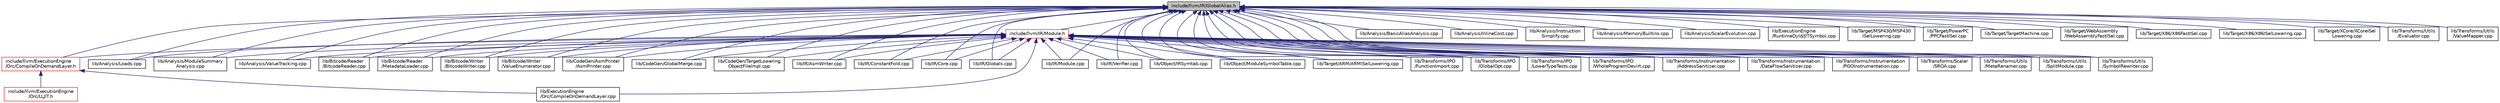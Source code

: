 digraph "include/llvm/IR/GlobalAlias.h"
{
 // LATEX_PDF_SIZE
  bgcolor="transparent";
  edge [fontname="Helvetica",fontsize="10",labelfontname="Helvetica",labelfontsize="10"];
  node [fontname="Helvetica",fontsize="10",shape="box"];
  Node1 [label="include/llvm/IR/GlobalAlias.h",height=0.2,width=0.4,color="black", fillcolor="grey75", style="filled", fontcolor="black",tooltip=" "];
  Node1 -> Node2 [dir="back",color="midnightblue",fontsize="10",style="solid",fontname="Helvetica"];
  Node2 [label="include/llvm/ExecutionEngine\l/Orc/CompileOnDemandLayer.h",height=0.2,width=0.4,color="red",URL="$CompileOnDemandLayer_8h.html",tooltip=" "];
  Node2 -> Node3 [dir="back",color="midnightblue",fontsize="10",style="solid",fontname="Helvetica"];
  Node3 [label="include/llvm/ExecutionEngine\l/Orc/LLJIT.h",height=0.2,width=0.4,color="red",URL="$LLJIT_8h.html",tooltip=" "];
  Node2 -> Node5 [dir="back",color="midnightblue",fontsize="10",style="solid",fontname="Helvetica"];
  Node5 [label="lib/ExecutionEngine\l/Orc/CompileOnDemandLayer.cpp",height=0.2,width=0.4,color="black",URL="$CompileOnDemandLayer_8cpp.html",tooltip=" "];
  Node1 -> Node8 [dir="back",color="midnightblue",fontsize="10",style="solid",fontname="Helvetica"];
  Node8 [label="include/llvm/IR/Module.h",height=0.2,width=0.4,color="red",URL="$Module_8h.html",tooltip="Module.h This file contains the declarations for the Module class."];
  Node8 -> Node2 [dir="back",color="midnightblue",fontsize="10",style="solid",fontname="Helvetica"];
  Node8 -> Node240 [dir="back",color="midnightblue",fontsize="10",style="solid",fontname="Helvetica"];
  Node240 [label="lib/Analysis/Loads.cpp",height=0.2,width=0.4,color="black",URL="$Loads_8cpp.html",tooltip=" "];
  Node8 -> Node1506 [dir="back",color="midnightblue",fontsize="10",style="solid",fontname="Helvetica"];
  Node1506 [label="lib/Analysis/ModuleSummary\lAnalysis.cpp",height=0.2,width=0.4,color="black",URL="$ModuleSummaryAnalysis_8cpp.html",tooltip=" "];
  Node8 -> Node242 [dir="back",color="midnightblue",fontsize="10",style="solid",fontname="Helvetica"];
  Node242 [label="lib/Analysis/ValueTracking.cpp",height=0.2,width=0.4,color="black",URL="$ValueTracking_8cpp.html",tooltip=" "];
  Node8 -> Node1511 [dir="back",color="midnightblue",fontsize="10",style="solid",fontname="Helvetica"];
  Node1511 [label="lib/Bitcode/Reader\l/BitcodeReader.cpp",height=0.2,width=0.4,color="black",URL="$BitcodeReader_8cpp.html",tooltip=" "];
  Node8 -> Node1512 [dir="back",color="midnightblue",fontsize="10",style="solid",fontname="Helvetica"];
  Node1512 [label="lib/Bitcode/Reader\l/MetadataLoader.cpp",height=0.2,width=0.4,color="black",URL="$MetadataLoader_8cpp.html",tooltip=" "];
  Node8 -> Node1522 [dir="back",color="midnightblue",fontsize="10",style="solid",fontname="Helvetica"];
  Node1522 [label="lib/Bitcode/Writer\l/BitcodeWriter.cpp",height=0.2,width=0.4,color="black",URL="$BitcodeWriter_8cpp.html",tooltip=" "];
  Node8 -> Node1750 [dir="back",color="midnightblue",fontsize="10",style="solid",fontname="Helvetica"];
  Node1750 [label="lib/Bitcode/Writer\l/ValueEnumerator.cpp",height=0.2,width=0.4,color="black",URL="$ValueEnumerator_8cpp.html",tooltip=" "];
  Node8 -> Node324 [dir="back",color="midnightblue",fontsize="10",style="solid",fontname="Helvetica"];
  Node324 [label="lib/CodeGen/AsmPrinter\l/AsmPrinter.cpp",height=0.2,width=0.4,color="black",URL="$AsmPrinter_8cpp.html",tooltip=" "];
  Node8 -> Node1747 [dir="back",color="midnightblue",fontsize="10",style="solid",fontname="Helvetica"];
  Node1747 [label="lib/CodeGen/GlobalMerge.cpp",height=0.2,width=0.4,color="black",URL="$GlobalMerge_8cpp.html",tooltip=" "];
  Node8 -> Node1383 [dir="back",color="midnightblue",fontsize="10",style="solid",fontname="Helvetica"];
  Node1383 [label="lib/CodeGen/TargetLowering\lObjectFileImpl.cpp",height=0.2,width=0.4,color="black",URL="$TargetLoweringObjectFileImpl_8cpp.html",tooltip=" "];
  Node8 -> Node5 [dir="back",color="midnightblue",fontsize="10",style="solid",fontname="Helvetica"];
  Node8 -> Node1537 [dir="back",color="midnightblue",fontsize="10",style="solid",fontname="Helvetica"];
  Node1537 [label="lib/IR/AsmWriter.cpp",height=0.2,width=0.4,color="black",URL="$AsmWriter_8cpp.html",tooltip=" "];
  Node8 -> Node1753 [dir="back",color="midnightblue",fontsize="10",style="solid",fontname="Helvetica"];
  Node1753 [label="lib/IR/ConstantFold.cpp",height=0.2,width=0.4,color="black",URL="$ConstantFold_8cpp.html",tooltip=" "];
  Node8 -> Node1459 [dir="back",color="midnightblue",fontsize="10",style="solid",fontname="Helvetica"];
  Node1459 [label="lib/IR/Core.cpp",height=0.2,width=0.4,color="black",URL="$IR_2Core_8cpp.html",tooltip=" "];
  Node8 -> Node1760 [dir="back",color="midnightblue",fontsize="10",style="solid",fontname="Helvetica"];
  Node1760 [label="lib/IR/Globals.cpp",height=0.2,width=0.4,color="black",URL="$Globals_8cpp.html",tooltip=" "];
  Node8 -> Node1768 [dir="back",color="midnightblue",fontsize="10",style="solid",fontname="Helvetica"];
  Node1768 [label="lib/IR/Module.cpp",height=0.2,width=0.4,color="black",URL="$Module_8cpp.html",tooltip=" "];
  Node8 -> Node1500 [dir="back",color="midnightblue",fontsize="10",style="solid",fontname="Helvetica"];
  Node1500 [label="lib/IR/Verifier.cpp",height=0.2,width=0.4,color="black",URL="$Verifier_8cpp.html",tooltip=" "];
  Node8 -> Node1518 [dir="back",color="midnightblue",fontsize="10",style="solid",fontname="Helvetica"];
  Node1518 [label="lib/Object/IRSymtab.cpp",height=0.2,width=0.4,color="black",URL="$IRSymtab_8cpp.html",tooltip=" "];
  Node8 -> Node1775 [dir="back",color="midnightblue",fontsize="10",style="solid",fontname="Helvetica"];
  Node1775 [label="lib/Object/ModuleSymbolTable.cpp",height=0.2,width=0.4,color="black",URL="$ModuleSymbolTable_8cpp.html",tooltip=" "];
  Node8 -> Node71 [dir="back",color="midnightblue",fontsize="10",style="solid",fontname="Helvetica"];
  Node71 [label="lib/Target/ARM/ARMISelLowering.cpp",height=0.2,width=0.4,color="black",URL="$ARMISelLowering_8cpp.html",tooltip=" "];
  Node8 -> Node1279 [dir="back",color="midnightblue",fontsize="10",style="solid",fontname="Helvetica"];
  Node1279 [label="lib/Transforms/IPO\l/FunctionImport.cpp",height=0.2,width=0.4,color="black",URL="$FunctionImport_8cpp.html",tooltip=" "];
  Node8 -> Node1297 [dir="back",color="midnightblue",fontsize="10",style="solid",fontname="Helvetica"];
  Node1297 [label="lib/Transforms/IPO\l/GlobalOpt.cpp",height=0.2,width=0.4,color="black",URL="$GlobalOpt_8cpp.html",tooltip=" "];
  Node8 -> Node1474 [dir="back",color="midnightblue",fontsize="10",style="solid",fontname="Helvetica"];
  Node1474 [label="lib/Transforms/IPO\l/LowerTypeTests.cpp",height=0.2,width=0.4,color="black",URL="$LowerTypeTests_8cpp.html",tooltip=" "];
  Node8 -> Node220 [dir="back",color="midnightblue",fontsize="10",style="solid",fontname="Helvetica"];
  Node220 [label="lib/Transforms/IPO\l/WholeProgramDevirt.cpp",height=0.2,width=0.4,color="black",URL="$WholeProgramDevirt_8cpp.html",tooltip=" "];
  Node8 -> Node1311 [dir="back",color="midnightblue",fontsize="10",style="solid",fontname="Helvetica"];
  Node1311 [label="lib/Transforms/Instrumentation\l/AddressSanitizer.cpp",height=0.2,width=0.4,color="black",URL="$AddressSanitizer_8cpp.html",tooltip=" "];
  Node8 -> Node1312 [dir="back",color="midnightblue",fontsize="10",style="solid",fontname="Helvetica"];
  Node1312 [label="lib/Transforms/Instrumentation\l/DataFlowSanitizer.cpp",height=0.2,width=0.4,color="black",URL="$DataFlowSanitizer_8cpp.html",tooltip="This file is a part of DataFlowSanitizer, a generalised dynamic data flow analysis."];
  Node8 -> Node1479 [dir="back",color="midnightblue",fontsize="10",style="solid",fontname="Helvetica"];
  Node1479 [label="lib/Transforms/Instrumentation\l/PGOInstrumentation.cpp",height=0.2,width=0.4,color="black",URL="$PGOInstrumentation_8cpp.html",tooltip=" "];
  Node8 -> Node173 [dir="back",color="midnightblue",fontsize="10",style="solid",fontname="Helvetica"];
  Node173 [label="lib/Transforms/Scalar\l/SROA.cpp",height=0.2,width=0.4,color="black",URL="$SROA_8cpp.html",tooltip="This transformation implements the well known scalar replacement of aggregates transformation."];
  Node8 -> Node1380 [dir="back",color="midnightblue",fontsize="10",style="solid",fontname="Helvetica"];
  Node1380 [label="lib/Transforms/Utils\l/MetaRenamer.cpp",height=0.2,width=0.4,color="black",URL="$MetaRenamer_8cpp.html",tooltip=" "];
  Node8 -> Node1287 [dir="back",color="midnightblue",fontsize="10",style="solid",fontname="Helvetica"];
  Node1287 [label="lib/Transforms/Utils\l/SplitModule.cpp",height=0.2,width=0.4,color="black",URL="$SplitModule_8cpp.html",tooltip=" "];
  Node8 -> Node1733 [dir="back",color="midnightblue",fontsize="10",style="solid",fontname="Helvetica"];
  Node1733 [label="lib/Transforms/Utils\l/SymbolRewriter.cpp",height=0.2,width=0.4,color="black",URL="$SymbolRewriter_8cpp.html",tooltip=" "];
  Node1 -> Node214 [dir="back",color="midnightblue",fontsize="10",style="solid",fontname="Helvetica"];
  Node214 [label="lib/Analysis/BasicAliasAnalysis.cpp",height=0.2,width=0.4,color="black",URL="$BasicAliasAnalysis_8cpp.html",tooltip=" "];
  Node1 -> Node1498 [dir="back",color="midnightblue",fontsize="10",style="solid",fontname="Helvetica"];
  Node1498 [label="lib/Analysis/InlineCost.cpp",height=0.2,width=0.4,color="black",URL="$InlineCost_8cpp.html",tooltip=" "];
  Node1 -> Node65 [dir="back",color="midnightblue",fontsize="10",style="solid",fontname="Helvetica"];
  Node65 [label="lib/Analysis/Instruction\lSimplify.cpp",height=0.2,width=0.4,color="black",URL="$InstructionSimplify_8cpp.html",tooltip=" "];
  Node1 -> Node240 [dir="back",color="midnightblue",fontsize="10",style="solid",fontname="Helvetica"];
  Node1 -> Node1357 [dir="back",color="midnightblue",fontsize="10",style="solid",fontname="Helvetica"];
  Node1357 [label="lib/Analysis/MemoryBuiltins.cpp",height=0.2,width=0.4,color="black",URL="$MemoryBuiltins_8cpp.html",tooltip=" "];
  Node1 -> Node1506 [dir="back",color="midnightblue",fontsize="10",style="solid",fontname="Helvetica"];
  Node1 -> Node1370 [dir="back",color="midnightblue",fontsize="10",style="solid",fontname="Helvetica"];
  Node1370 [label="lib/Analysis/ScalarEvolution.cpp",height=0.2,width=0.4,color="black",URL="$ScalarEvolution_8cpp.html",tooltip=" "];
  Node1 -> Node242 [dir="back",color="midnightblue",fontsize="10",style="solid",fontname="Helvetica"];
  Node1 -> Node1511 [dir="back",color="midnightblue",fontsize="10",style="solid",fontname="Helvetica"];
  Node1 -> Node1512 [dir="back",color="midnightblue",fontsize="10",style="solid",fontname="Helvetica"];
  Node1 -> Node1522 [dir="back",color="midnightblue",fontsize="10",style="solid",fontname="Helvetica"];
  Node1 -> Node1750 [dir="back",color="midnightblue",fontsize="10",style="solid",fontname="Helvetica"];
  Node1 -> Node324 [dir="back",color="midnightblue",fontsize="10",style="solid",fontname="Helvetica"];
  Node1 -> Node1747 [dir="back",color="midnightblue",fontsize="10",style="solid",fontname="Helvetica"];
  Node1 -> Node1383 [dir="back",color="midnightblue",fontsize="10",style="solid",fontname="Helvetica"];
  Node1 -> Node1799 [dir="back",color="midnightblue",fontsize="10",style="solid",fontname="Helvetica"];
  Node1799 [label="lib/ExecutionEngine\l/RuntimeDyld/JITSymbol.cpp",height=0.2,width=0.4,color="black",URL="$JITSymbol_8cpp.html",tooltip=" "];
  Node1 -> Node1537 [dir="back",color="midnightblue",fontsize="10",style="solid",fontname="Helvetica"];
  Node1 -> Node1753 [dir="back",color="midnightblue",fontsize="10",style="solid",fontname="Helvetica"];
  Node1 -> Node1459 [dir="back",color="midnightblue",fontsize="10",style="solid",fontname="Helvetica"];
  Node1 -> Node1760 [dir="back",color="midnightblue",fontsize="10",style="solid",fontname="Helvetica"];
  Node1 -> Node1768 [dir="back",color="midnightblue",fontsize="10",style="solid",fontname="Helvetica"];
  Node1 -> Node1500 [dir="back",color="midnightblue",fontsize="10",style="solid",fontname="Helvetica"];
  Node1 -> Node1518 [dir="back",color="midnightblue",fontsize="10",style="solid",fontname="Helvetica"];
  Node1 -> Node1775 [dir="back",color="midnightblue",fontsize="10",style="solid",fontname="Helvetica"];
  Node1 -> Node71 [dir="back",color="midnightblue",fontsize="10",style="solid",fontname="Helvetica"];
  Node1 -> Node426 [dir="back",color="midnightblue",fontsize="10",style="solid",fontname="Helvetica"];
  Node426 [label="lib/Target/MSP430/MSP430\lISelLowering.cpp",height=0.2,width=0.4,color="black",URL="$MSP430ISelLowering_8cpp.html",tooltip=" "];
  Node1 -> Node405 [dir="back",color="midnightblue",fontsize="10",style="solid",fontname="Helvetica"];
  Node405 [label="lib/Target/PowerPC\l/PPCFastISel.cpp",height=0.2,width=0.4,color="black",URL="$PPCFastISel_8cpp.html",tooltip=" "];
  Node1 -> Node1551 [dir="back",color="midnightblue",fontsize="10",style="solid",fontname="Helvetica"];
  Node1551 [label="lib/Target/TargetMachine.cpp",height=0.2,width=0.4,color="black",URL="$TargetMachine_8cpp.html",tooltip=" "];
  Node1 -> Node406 [dir="back",color="midnightblue",fontsize="10",style="solid",fontname="Helvetica"];
  Node406 [label="lib/Target/WebAssembly\l/WebAssemblyFastISel.cpp",height=0.2,width=0.4,color="black",URL="$WebAssemblyFastISel_8cpp.html",tooltip="This file defines the WebAssembly-specific support for the FastISel class."];
  Node1 -> Node407 [dir="back",color="midnightblue",fontsize="10",style="solid",fontname="Helvetica"];
  Node407 [label="lib/Target/X86/X86FastISel.cpp",height=0.2,width=0.4,color="black",URL="$X86FastISel_8cpp.html",tooltip=" "];
  Node1 -> Node876 [dir="back",color="midnightblue",fontsize="10",style="solid",fontname="Helvetica"];
  Node876 [label="lib/Target/X86/X86ISelLowering.cpp",height=0.2,width=0.4,color="black",URL="$X86ISelLowering_8cpp.html",tooltip=" "];
  Node1 -> Node443 [dir="back",color="midnightblue",fontsize="10",style="solid",fontname="Helvetica"];
  Node443 [label="lib/Target/XCore/XCoreISel\lLowering.cpp",height=0.2,width=0.4,color="black",URL="$XCoreISelLowering_8cpp.html",tooltip=" "];
  Node1 -> Node1279 [dir="back",color="midnightblue",fontsize="10",style="solid",fontname="Helvetica"];
  Node1 -> Node1297 [dir="back",color="midnightblue",fontsize="10",style="solid",fontname="Helvetica"];
  Node1 -> Node1474 [dir="back",color="midnightblue",fontsize="10",style="solid",fontname="Helvetica"];
  Node1 -> Node220 [dir="back",color="midnightblue",fontsize="10",style="solid",fontname="Helvetica"];
  Node1 -> Node1311 [dir="back",color="midnightblue",fontsize="10",style="solid",fontname="Helvetica"];
  Node1 -> Node1312 [dir="back",color="midnightblue",fontsize="10",style="solid",fontname="Helvetica"];
  Node1 -> Node1479 [dir="back",color="midnightblue",fontsize="10",style="solid",fontname="Helvetica"];
  Node1 -> Node173 [dir="back",color="midnightblue",fontsize="10",style="solid",fontname="Helvetica"];
  Node1 -> Node1800 [dir="back",color="midnightblue",fontsize="10",style="solid",fontname="Helvetica"];
  Node1800 [label="lib/Transforms/Utils\l/Evaluator.cpp",height=0.2,width=0.4,color="black",URL="$Evaluator_8cpp.html",tooltip=" "];
  Node1 -> Node1380 [dir="back",color="midnightblue",fontsize="10",style="solid",fontname="Helvetica"];
  Node1 -> Node1287 [dir="back",color="midnightblue",fontsize="10",style="solid",fontname="Helvetica"];
  Node1 -> Node1733 [dir="back",color="midnightblue",fontsize="10",style="solid",fontname="Helvetica"];
  Node1 -> Node1801 [dir="back",color="midnightblue",fontsize="10",style="solid",fontname="Helvetica"];
  Node1801 [label="lib/Transforms/Utils\l/ValueMapper.cpp",height=0.2,width=0.4,color="black",URL="$ValueMapper_8cpp.html",tooltip=" "];
}
